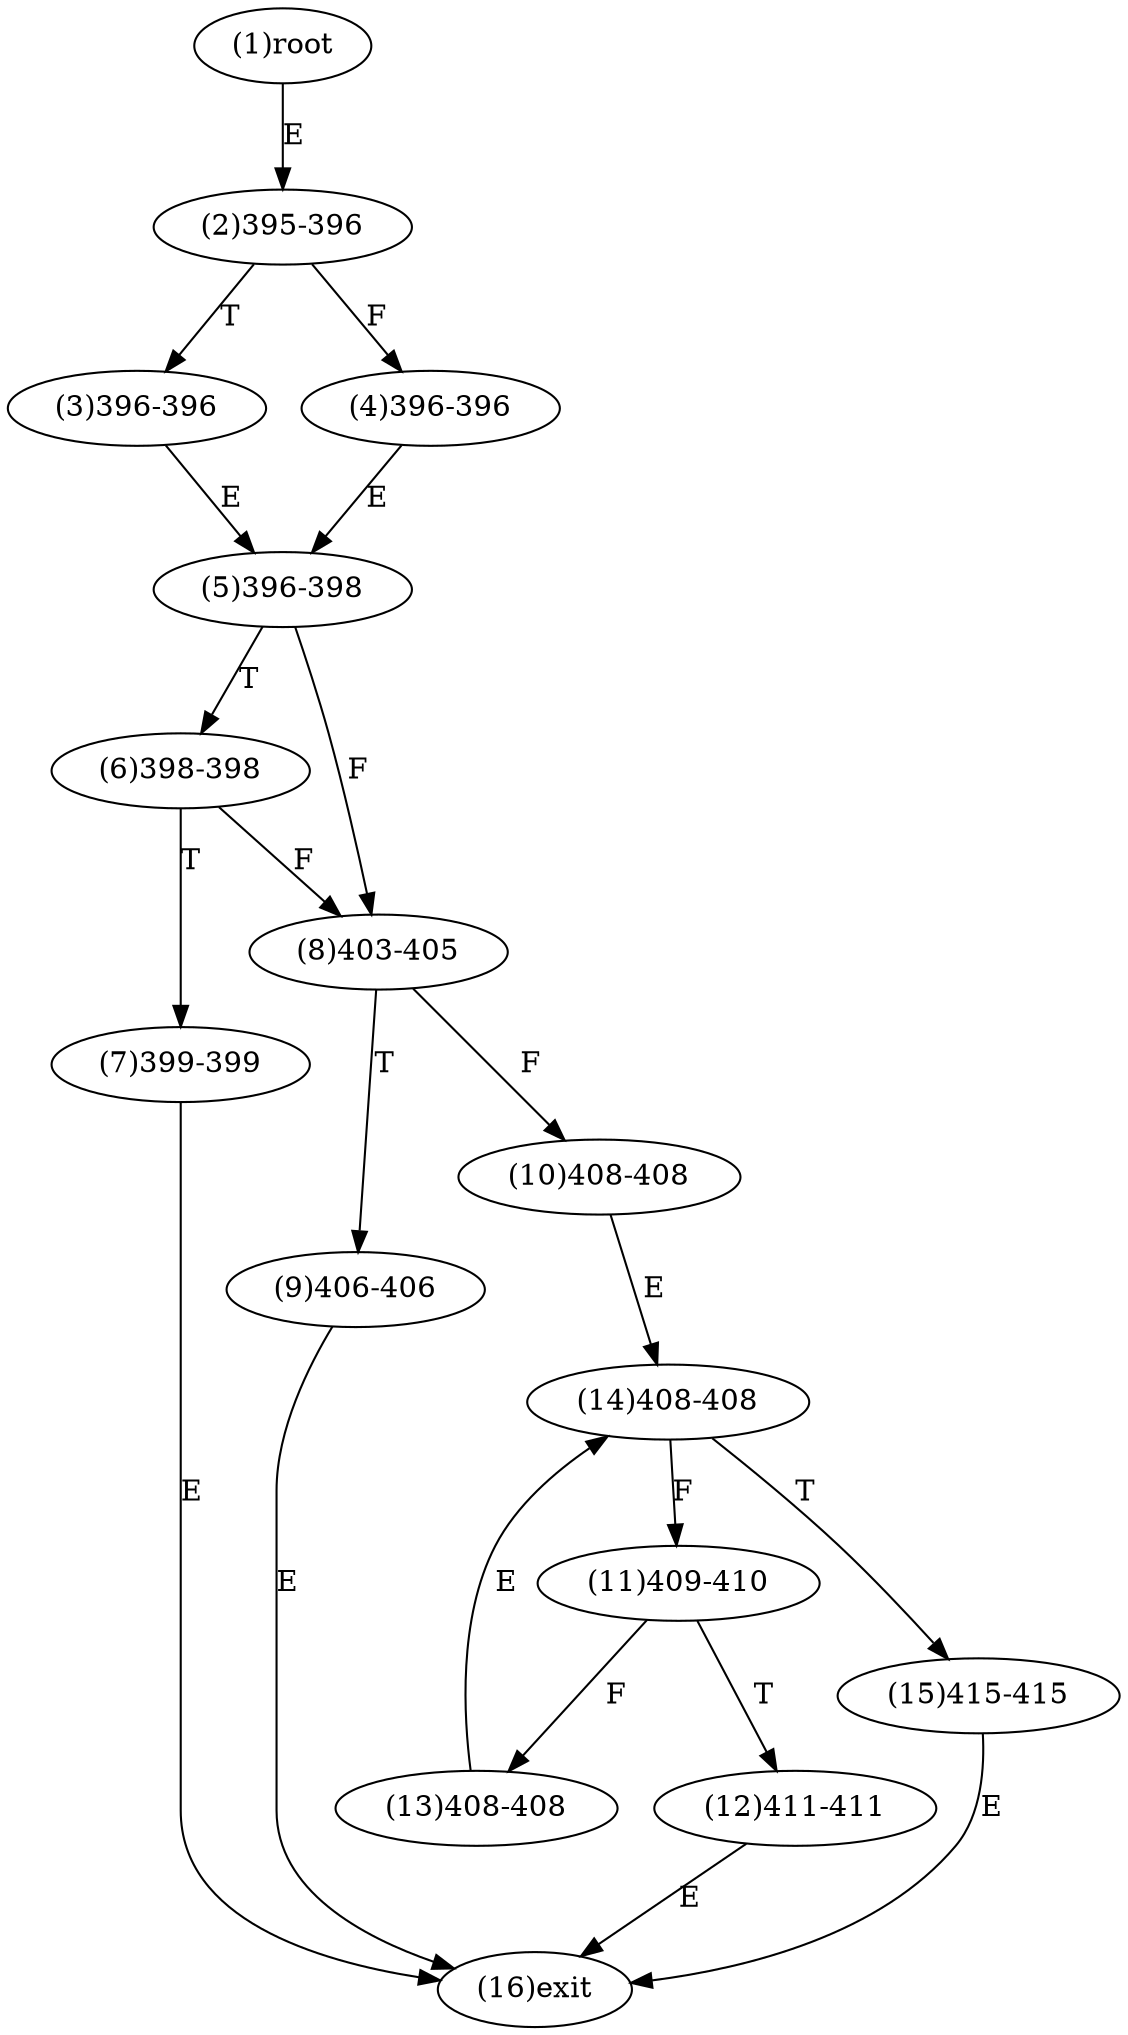 digraph "" { 
1[ label="(1)root"];
2[ label="(2)395-396"];
3[ label="(3)396-396"];
4[ label="(4)396-396"];
5[ label="(5)396-398"];
6[ label="(6)398-398"];
7[ label="(7)399-399"];
8[ label="(8)403-405"];
9[ label="(9)406-406"];
10[ label="(10)408-408"];
11[ label="(11)409-410"];
12[ label="(12)411-411"];
13[ label="(13)408-408"];
14[ label="(14)408-408"];
15[ label="(15)415-415"];
16[ label="(16)exit"];
1->2[ label="E"];
2->4[ label="F"];
2->3[ label="T"];
3->5[ label="E"];
4->5[ label="E"];
5->8[ label="F"];
5->6[ label="T"];
6->8[ label="F"];
6->7[ label="T"];
7->16[ label="E"];
8->10[ label="F"];
8->9[ label="T"];
9->16[ label="E"];
10->14[ label="E"];
11->13[ label="F"];
11->12[ label="T"];
12->16[ label="E"];
13->14[ label="E"];
14->11[ label="F"];
14->15[ label="T"];
15->16[ label="E"];
}